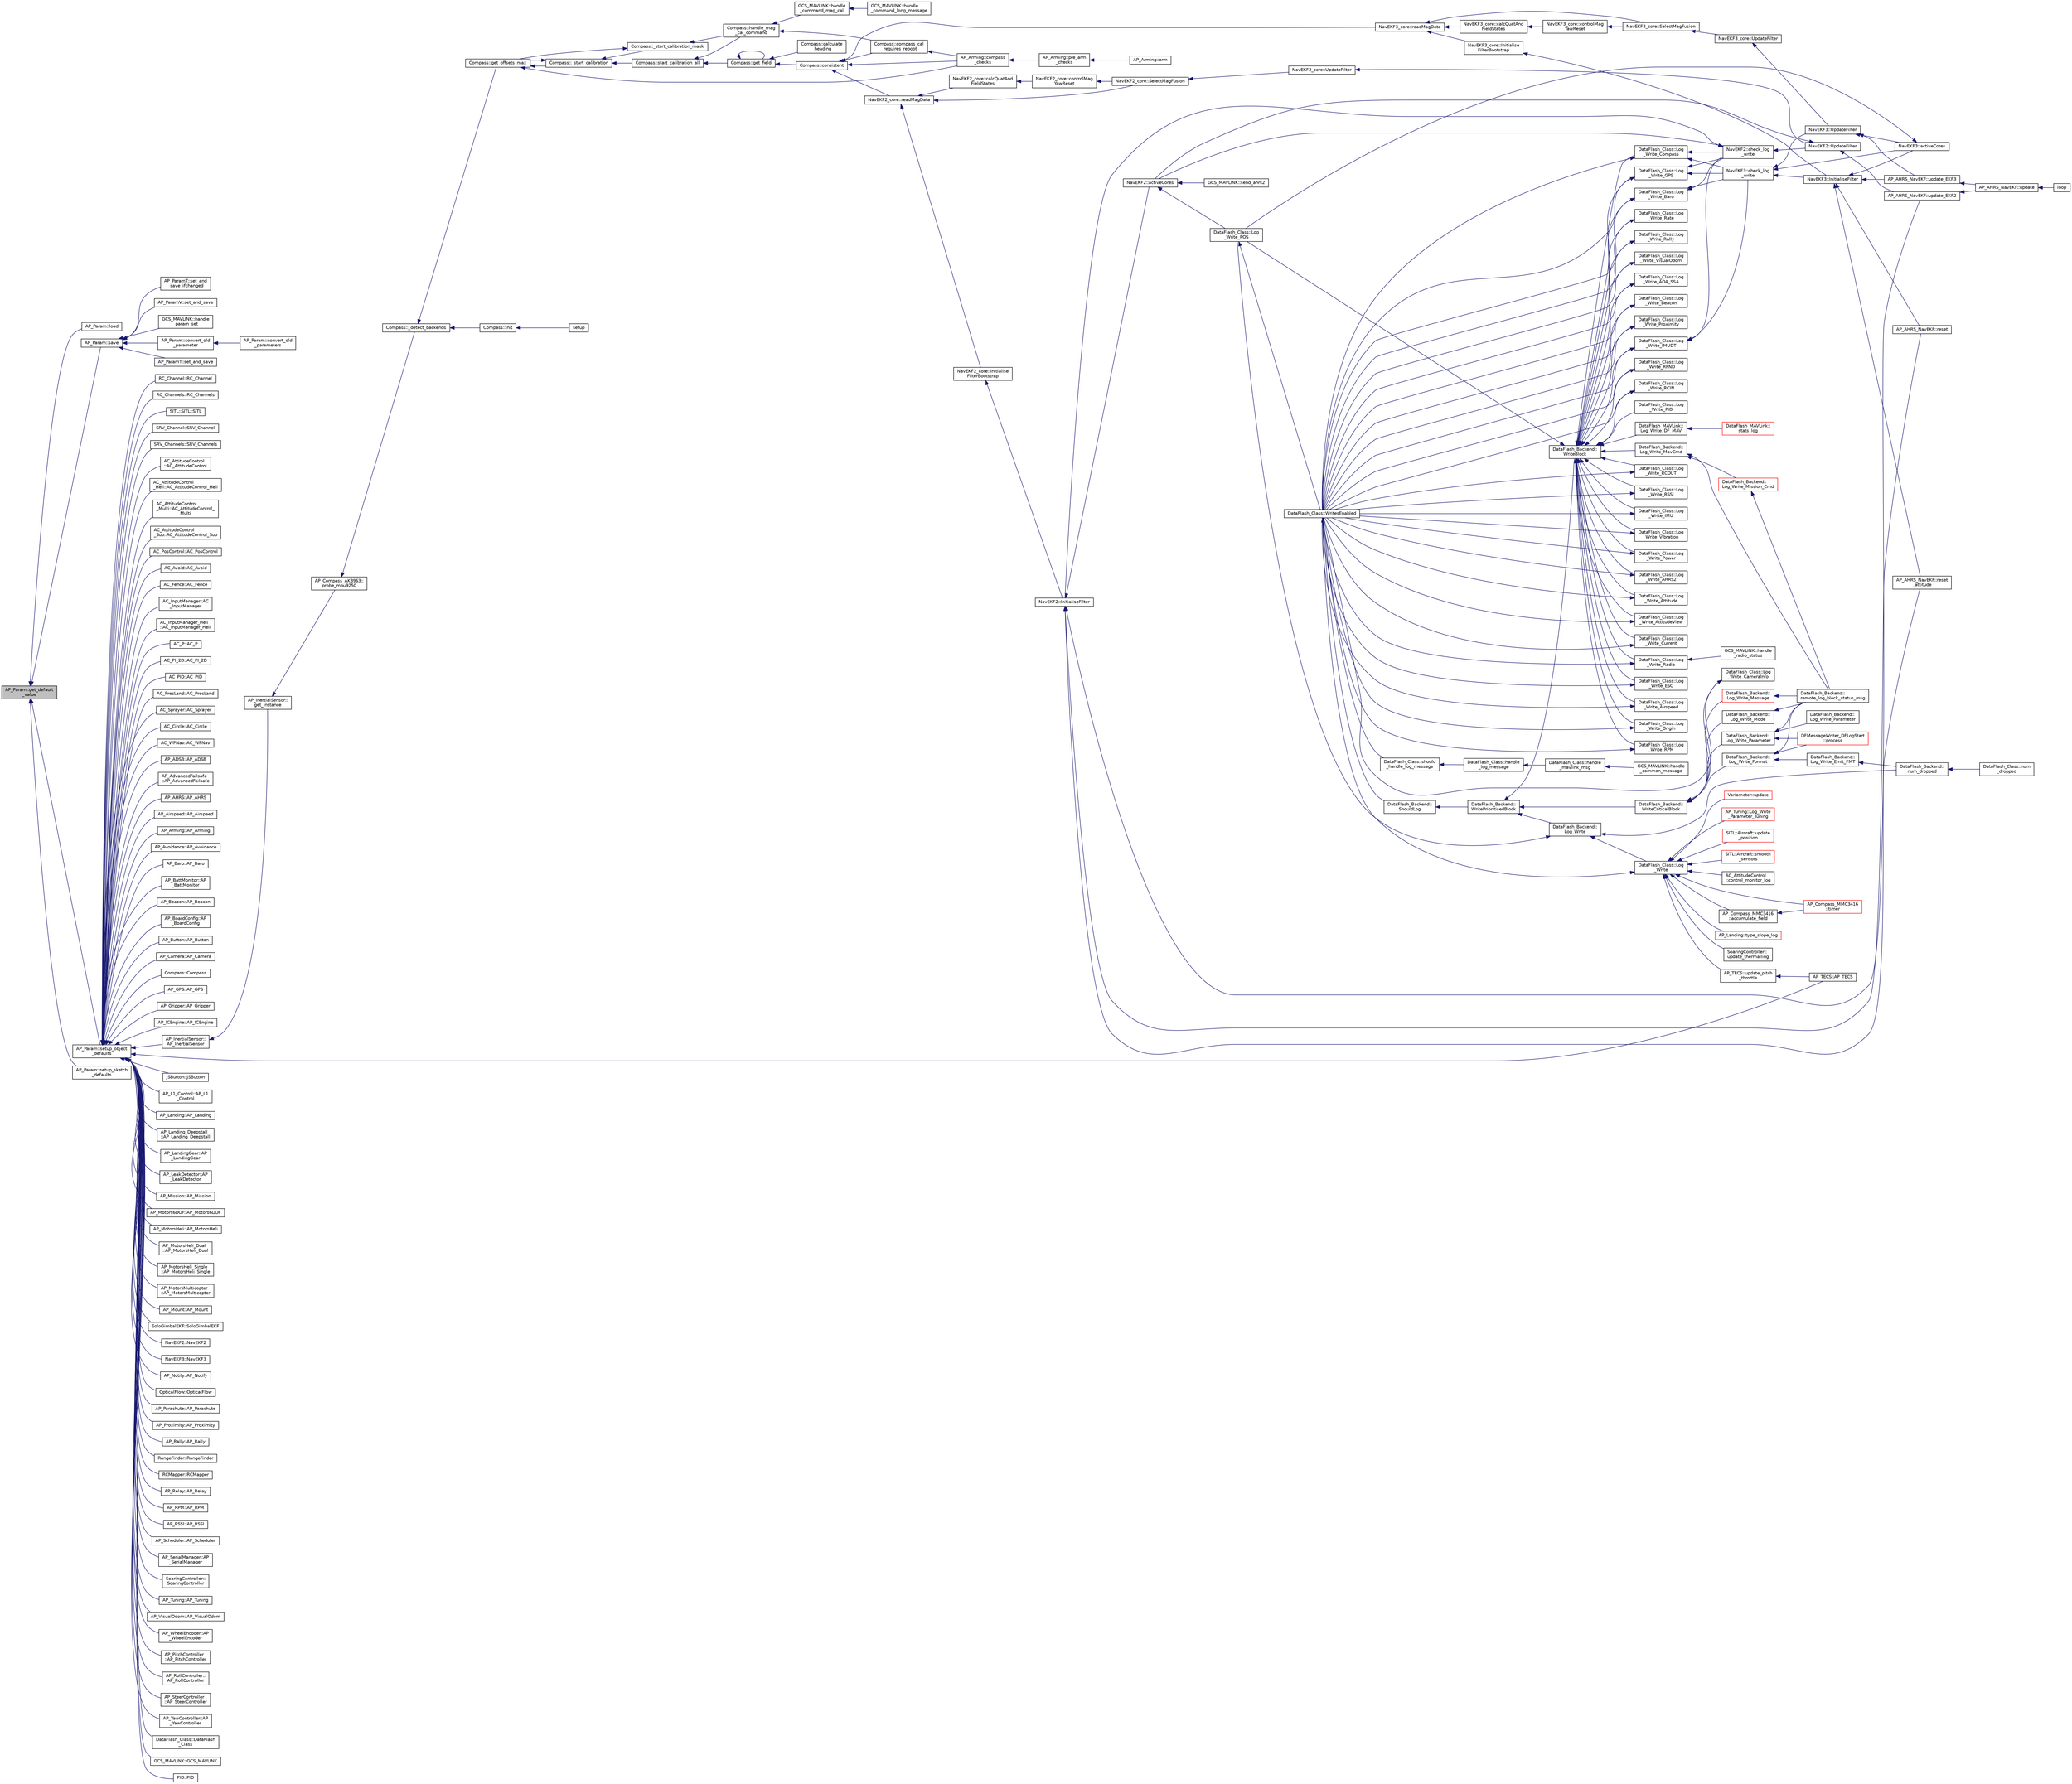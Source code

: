 digraph "AP_Param::get_default_value"
{
 // INTERACTIVE_SVG=YES
  edge [fontname="Helvetica",fontsize="10",labelfontname="Helvetica",labelfontsize="10"];
  node [fontname="Helvetica",fontsize="10",shape=record];
  rankdir="LR";
  Node1 [label="AP_Param::get_default\l_value",height=0.2,width=0.4,color="black", fillcolor="grey75", style="filled", fontcolor="black"];
  Node1 -> Node2 [dir="back",color="midnightblue",fontsize="10",style="solid",fontname="Helvetica"];
  Node2 [label="AP_Param::load",height=0.2,width=0.4,color="black", fillcolor="white", style="filled",URL="$classAP__Param.html#acc7389e0ddc7f46347692a18c43a8d80"];
  Node1 -> Node3 [dir="back",color="midnightblue",fontsize="10",style="solid",fontname="Helvetica"];
  Node3 [label="AP_Param::save",height=0.2,width=0.4,color="black", fillcolor="white", style="filled",URL="$classAP__Param.html#ae498713a1575d30e9a10507d76c15e86"];
  Node3 -> Node4 [dir="back",color="midnightblue",fontsize="10",style="solid",fontname="Helvetica"];
  Node4 [label="AP_Param::convert_old\l_parameter",height=0.2,width=0.4,color="black", fillcolor="white", style="filled",URL="$classAP__Param.html#a654a77016ef0dadc5426cbeda0c70662"];
  Node4 -> Node5 [dir="back",color="midnightblue",fontsize="10",style="solid",fontname="Helvetica"];
  Node5 [label="AP_Param::convert_old\l_parameters",height=0.2,width=0.4,color="black", fillcolor="white", style="filled",URL="$classAP__Param.html#ab0fc2976026f41763aa102cd2e67fbb0"];
  Node3 -> Node6 [dir="back",color="midnightblue",fontsize="10",style="solid",fontname="Helvetica"];
  Node6 [label="AP_ParamT::set_and_save",height=0.2,width=0.4,color="black", fillcolor="white", style="filled",URL="$classAP__ParamT.html#a25edf0e710f7be745fcf64636ba69be8"];
  Node3 -> Node7 [dir="back",color="midnightblue",fontsize="10",style="solid",fontname="Helvetica"];
  Node7 [label="AP_ParamT::set_and\l_save_ifchanged",height=0.2,width=0.4,color="black", fillcolor="white", style="filled",URL="$classAP__ParamT.html#a950a2a2acb4a1073314733cd0856f31f"];
  Node3 -> Node8 [dir="back",color="midnightblue",fontsize="10",style="solid",fontname="Helvetica"];
  Node8 [label="AP_ParamV::set_and_save",height=0.2,width=0.4,color="black", fillcolor="white", style="filled",URL="$classAP__ParamV.html#ad0e5c746e1c9ae91c58e17e84f5ea390"];
  Node3 -> Node9 [dir="back",color="midnightblue",fontsize="10",style="solid",fontname="Helvetica"];
  Node9 [label="GCS_MAVLINK::handle\l_param_set",height=0.2,width=0.4,color="black", fillcolor="white", style="filled",URL="$structGCS__MAVLINK.html#ae8138868be824c9478307c705a0e6763"];
  Node1 -> Node10 [dir="back",color="midnightblue",fontsize="10",style="solid",fontname="Helvetica"];
  Node10 [label="AP_Param::setup_object\l_defaults",height=0.2,width=0.4,color="black", fillcolor="white", style="filled",URL="$classAP__Param.html#a5f6dcfce1c0a79cf5bd81283e22f3201"];
  Node10 -> Node11 [dir="back",color="midnightblue",fontsize="10",style="solid",fontname="Helvetica"];
  Node11 [label="AC_AttitudeControl\l::AC_AttitudeControl",height=0.2,width=0.4,color="black", fillcolor="white", style="filled",URL="$classAC__AttitudeControl.html#abf2a95c22244e0d0e2b0fd39c6ebb8fa"];
  Node10 -> Node12 [dir="back",color="midnightblue",fontsize="10",style="solid",fontname="Helvetica"];
  Node12 [label="AC_AttitudeControl\l_Heli::AC_AttitudeControl_Heli",height=0.2,width=0.4,color="black", fillcolor="white", style="filled",URL="$classAC__AttitudeControl__Heli.html#acc7cedce3c68b898c8761eeaea0ce457"];
  Node10 -> Node13 [dir="back",color="midnightblue",fontsize="10",style="solid",fontname="Helvetica"];
  Node13 [label="AC_AttitudeControl\l_Multi::AC_AttitudeControl_\lMulti",height=0.2,width=0.4,color="black", fillcolor="white", style="filled",URL="$classAC__AttitudeControl__Multi.html#a3bcf185108037e07cbb024c3f18c7287"];
  Node10 -> Node14 [dir="back",color="midnightblue",fontsize="10",style="solid",fontname="Helvetica"];
  Node14 [label="AC_AttitudeControl\l_Sub::AC_AttitudeControl_Sub",height=0.2,width=0.4,color="black", fillcolor="white", style="filled",URL="$classAC__AttitudeControl__Sub.html#ae8cd300482135e681eaa4111c8fda7c7"];
  Node10 -> Node15 [dir="back",color="midnightblue",fontsize="10",style="solid",fontname="Helvetica"];
  Node15 [label="AC_PosControl::AC_PosControl",height=0.2,width=0.4,color="black", fillcolor="white", style="filled",URL="$classAC__PosControl.html#a47f0f47e11af2a44cd3ba7e956eb3b55",tooltip="Constructor. "];
  Node10 -> Node16 [dir="back",color="midnightblue",fontsize="10",style="solid",fontname="Helvetica"];
  Node16 [label="AC_Avoid::AC_Avoid",height=0.2,width=0.4,color="black", fillcolor="white", style="filled",URL="$classAC__Avoid.html#a91e40cbbcab852575f722d66dc7c318e",tooltip="Constructor. "];
  Node10 -> Node17 [dir="back",color="midnightblue",fontsize="10",style="solid",fontname="Helvetica"];
  Node17 [label="AC_Fence::AC_Fence",height=0.2,width=0.4,color="black", fillcolor="white", style="filled",URL="$classAC__Fence.html#a48da099661259104b4020f7ce68b5c8f",tooltip="Constructor. "];
  Node10 -> Node18 [dir="back",color="midnightblue",fontsize="10",style="solid",fontname="Helvetica"];
  Node18 [label="AC_InputManager::AC\l_InputManager",height=0.2,width=0.4,color="black", fillcolor="white", style="filled",URL="$classAC__InputManager.html#aa0b7651502516212bfc3147f0f709641"];
  Node10 -> Node19 [dir="back",color="midnightblue",fontsize="10",style="solid",fontname="Helvetica"];
  Node19 [label="AC_InputManager_Heli\l::AC_InputManager_Heli",height=0.2,width=0.4,color="black", fillcolor="white", style="filled",URL="$classAC__InputManager__Heli.html#a17b76b52c6f7baba0d93878ea1d6dbc0"];
  Node10 -> Node20 [dir="back",color="midnightblue",fontsize="10",style="solid",fontname="Helvetica"];
  Node20 [label="AC_P::AC_P",height=0.2,width=0.4,color="black", fillcolor="white", style="filled",URL="$classAC__P.html#a86b4d2f7dc92d0f986f0334cca2a3a5d"];
  Node10 -> Node21 [dir="back",color="midnightblue",fontsize="10",style="solid",fontname="Helvetica"];
  Node21 [label="AC_PI_2D::AC_PI_2D",height=0.2,width=0.4,color="black", fillcolor="white", style="filled",URL="$classAC__PI__2D.html#a40eafe56cc5a4246045cb97e1ec751ce"];
  Node10 -> Node22 [dir="back",color="midnightblue",fontsize="10",style="solid",fontname="Helvetica"];
  Node22 [label="AC_PID::AC_PID",height=0.2,width=0.4,color="black", fillcolor="white", style="filled",URL="$classAC__PID.html#ad324f276474749d6130985500f5c7c1b"];
  Node10 -> Node23 [dir="back",color="midnightblue",fontsize="10",style="solid",fontname="Helvetica"];
  Node23 [label="AC_PrecLand::AC_PrecLand",height=0.2,width=0.4,color="black", fillcolor="white", style="filled",URL="$classAC__PrecLand.html#a4ab27a260801e7641f05bb4e813ebfd7"];
  Node10 -> Node24 [dir="back",color="midnightblue",fontsize="10",style="solid",fontname="Helvetica"];
  Node24 [label="AC_Sprayer::AC_Sprayer",height=0.2,width=0.4,color="black", fillcolor="white", style="filled",URL="$classAC__Sprayer.html#a490831ebab0593e6fe97b834caa41976",tooltip="Constructor. "];
  Node10 -> Node25 [dir="back",color="midnightblue",fontsize="10",style="solid",fontname="Helvetica"];
  Node25 [label="AC_Circle::AC_Circle",height=0.2,width=0.4,color="black", fillcolor="white", style="filled",URL="$classAC__Circle.html#a3ccead92d1c658415442ed4b5792b15f",tooltip="Constructor. "];
  Node10 -> Node26 [dir="back",color="midnightblue",fontsize="10",style="solid",fontname="Helvetica"];
  Node26 [label="AC_WPNav::AC_WPNav",height=0.2,width=0.4,color="black", fillcolor="white", style="filled",URL="$classAC__WPNav.html#acaa26f2ac17e44be2ddac9d0d04bb542",tooltip="Constructor. "];
  Node10 -> Node27 [dir="back",color="midnightblue",fontsize="10",style="solid",fontname="Helvetica"];
  Node27 [label="AP_ADSB::AP_ADSB",height=0.2,width=0.4,color="black", fillcolor="white", style="filled",URL="$classAP__ADSB.html#aa83cec00055a67e56be65cce91f67d77"];
  Node10 -> Node28 [dir="back",color="midnightblue",fontsize="10",style="solid",fontname="Helvetica"];
  Node28 [label="AP_AdvancedFailsafe\l::AP_AdvancedFailsafe",height=0.2,width=0.4,color="black", fillcolor="white", style="filled",URL="$classAP__AdvancedFailsafe.html#a39be1f9cf2fd71b852e60314e24a5014"];
  Node10 -> Node29 [dir="back",color="midnightblue",fontsize="10",style="solid",fontname="Helvetica"];
  Node29 [label="AP_AHRS::AP_AHRS",height=0.2,width=0.4,color="black", fillcolor="white", style="filled",URL="$classAP__AHRS.html#ab45fc4a074f3cfe5866c934f8d05c861"];
  Node10 -> Node30 [dir="back",color="midnightblue",fontsize="10",style="solid",fontname="Helvetica"];
  Node30 [label="AP_Airspeed::AP_Airspeed",height=0.2,width=0.4,color="black", fillcolor="white", style="filled",URL="$classAP__Airspeed.html#ab3f44b666b8fd9389ea97a868139d1a7"];
  Node10 -> Node31 [dir="back",color="midnightblue",fontsize="10",style="solid",fontname="Helvetica"];
  Node31 [label="AP_Arming::AP_Arming",height=0.2,width=0.4,color="black", fillcolor="white", style="filled",URL="$classAP__Arming.html#ae505d00a9a784f17273f890a4e7b970f"];
  Node10 -> Node32 [dir="back",color="midnightblue",fontsize="10",style="solid",fontname="Helvetica"];
  Node32 [label="AP_Avoidance::AP_Avoidance",height=0.2,width=0.4,color="black", fillcolor="white", style="filled",URL="$classAP__Avoidance.html#a53b1c2151585f4994f9552abf889bd80"];
  Node10 -> Node33 [dir="back",color="midnightblue",fontsize="10",style="solid",fontname="Helvetica"];
  Node33 [label="AP_Baro::AP_Baro",height=0.2,width=0.4,color="black", fillcolor="white", style="filled",URL="$classAP__Baro.html#a2365014f8266bebaf041590ff2df01cb"];
  Node10 -> Node34 [dir="back",color="midnightblue",fontsize="10",style="solid",fontname="Helvetica"];
  Node34 [label="AP_BattMonitor::AP\l_BattMonitor",height=0.2,width=0.4,color="black", fillcolor="white", style="filled",URL="$classAP__BattMonitor.html#aaed251d031fd70a8a10eeb41fc0bc901",tooltip="Constructor. "];
  Node10 -> Node35 [dir="back",color="midnightblue",fontsize="10",style="solid",fontname="Helvetica"];
  Node35 [label="AP_Beacon::AP_Beacon",height=0.2,width=0.4,color="black", fillcolor="white", style="filled",URL="$classAP__Beacon.html#a13fea7776ad90d69dd20b55137c8911a"];
  Node10 -> Node36 [dir="back",color="midnightblue",fontsize="10",style="solid",fontname="Helvetica"];
  Node36 [label="AP_BoardConfig::AP\l_BoardConfig",height=0.2,width=0.4,color="black", fillcolor="white", style="filled",URL="$classAP__BoardConfig.html#a49a7027797d4a5fd9be56b55c85b8e90"];
  Node10 -> Node37 [dir="back",color="midnightblue",fontsize="10",style="solid",fontname="Helvetica"];
  Node37 [label="AP_Button::AP_Button",height=0.2,width=0.4,color="black", fillcolor="white", style="filled",URL="$classAP__Button.html#ab83197dc073a6c5c2fd063b3e2021344"];
  Node10 -> Node38 [dir="back",color="midnightblue",fontsize="10",style="solid",fontname="Helvetica"];
  Node38 [label="AP_Camera::AP_Camera",height=0.2,width=0.4,color="black", fillcolor="white", style="filled",URL="$classAP__Camera.html#ad8d2e68c3b5a7133da87975d3120223a"];
  Node10 -> Node39 [dir="back",color="midnightblue",fontsize="10",style="solid",fontname="Helvetica"];
  Node39 [label="Compass::Compass",height=0.2,width=0.4,color="black", fillcolor="white", style="filled",URL="$classCompass.html#a68bd2a073cc0d461b2b46529aae04765"];
  Node10 -> Node40 [dir="back",color="midnightblue",fontsize="10",style="solid",fontname="Helvetica"];
  Node40 [label="AP_GPS::AP_GPS",height=0.2,width=0.4,color="black", fillcolor="white", style="filled",URL="$classAP__GPS.html#aa64e78056c0899273bae42ac4874b7e0"];
  Node10 -> Node41 [dir="back",color="midnightblue",fontsize="10",style="solid",fontname="Helvetica"];
  Node41 [label="AP_Gripper::AP_Gripper",height=0.2,width=0.4,color="black", fillcolor="white", style="filled",URL="$classAP__Gripper.html#a082316dcf7736eaba6903e98f048741f"];
  Node10 -> Node42 [dir="back",color="midnightblue",fontsize="10",style="solid",fontname="Helvetica"];
  Node42 [label="AP_ICEngine::AP_ICEngine",height=0.2,width=0.4,color="black", fillcolor="white", style="filled",URL="$classAP__ICEngine.html#a99fd9520341de1b4a4145e16a3f0aa28"];
  Node10 -> Node43 [dir="back",color="midnightblue",fontsize="10",style="solid",fontname="Helvetica"];
  Node43 [label="AP_InertialSensor::\lAP_InertialSensor",height=0.2,width=0.4,color="black", fillcolor="white", style="filled",URL="$classAP__InertialSensor.html#affc63e7edc9be1b0e128b8da3b8a24a5"];
  Node43 -> Node44 [dir="back",color="midnightblue",fontsize="10",style="solid",fontname="Helvetica"];
  Node44 [label="AP_InertialSensor::\lget_instance",height=0.2,width=0.4,color="black", fillcolor="white", style="filled",URL="$classAP__InertialSensor.html#a2b206efafbcc14f62bf6cf121eaca780"];
  Node44 -> Node45 [dir="back",color="midnightblue",fontsize="10",style="solid",fontname="Helvetica"];
  Node45 [label="AP_Compass_AK8963::\lprobe_mpu9250",height=0.2,width=0.4,color="black", fillcolor="white", style="filled",URL="$classAP__Compass__AK8963.html#ade5c3fa84cb0026597de2641ea373274"];
  Node45 -> Node46 [dir="back",color="midnightblue",fontsize="10",style="solid",fontname="Helvetica"];
  Node46 [label="Compass::_detect_backends",height=0.2,width=0.4,color="black", fillcolor="white", style="filled",URL="$classCompass.html#a1c48170d8c8966b22fb150b1634443ec"];
  Node46 -> Node47 [dir="back",color="midnightblue",fontsize="10",style="solid",fontname="Helvetica"];
  Node47 [label="Compass::init",height=0.2,width=0.4,color="black", fillcolor="white", style="filled",URL="$classCompass.html#a190aefc281aba88c7b16e4fc58035c5e"];
  Node47 -> Node48 [dir="back",color="midnightblue",fontsize="10",style="solid",fontname="Helvetica"];
  Node48 [label="setup",height=0.2,width=0.4,color="black", fillcolor="white", style="filled",URL="$AHRS__Test_8cpp.html#a4fc01d736fe50cf5b977f755b675f11d"];
  Node46 -> Node49 [dir="back",color="midnightblue",fontsize="10",style="solid",fontname="Helvetica"];
  Node49 [label="Compass::get_offsets_max",height=0.2,width=0.4,color="black", fillcolor="white", style="filled",URL="$classCompass.html#aff3220e1a557a75480e4c2dbbde72973"];
  Node49 -> Node50 [dir="back",color="midnightblue",fontsize="10",style="solid",fontname="Helvetica"];
  Node50 [label="AP_Arming::compass\l_checks",height=0.2,width=0.4,color="black", fillcolor="white", style="filled",URL="$classAP__Arming.html#a24332b3f5e2e233914bce12e69ae9564"];
  Node50 -> Node51 [dir="back",color="midnightblue",fontsize="10",style="solid",fontname="Helvetica"];
  Node51 [label="AP_Arming::pre_arm\l_checks",height=0.2,width=0.4,color="black", fillcolor="white", style="filled",URL="$classAP__Arming.html#a73c03baf7f22b7124a2ac9e9286a850a"];
  Node51 -> Node52 [dir="back",color="midnightblue",fontsize="10",style="solid",fontname="Helvetica"];
  Node52 [label="AP_Arming::arm",height=0.2,width=0.4,color="black", fillcolor="white", style="filled",URL="$classAP__Arming.html#a47b859d9929a736df2f08a1cad03efcb"];
  Node49 -> Node53 [dir="back",color="midnightblue",fontsize="10",style="solid",fontname="Helvetica"];
  Node53 [label="Compass::_start_calibration",height=0.2,width=0.4,color="black", fillcolor="white", style="filled",URL="$classCompass.html#a702eb9d33ff1f5ada05b67f9b2219f9a"];
  Node53 -> Node49 [dir="back",color="midnightblue",fontsize="10",style="solid",fontname="Helvetica"];
  Node53 -> Node54 [dir="back",color="midnightblue",fontsize="10",style="solid",fontname="Helvetica"];
  Node54 [label="Compass::_start_calibration_mask",height=0.2,width=0.4,color="black", fillcolor="white", style="filled",URL="$classCompass.html#afdd4d0c78f52388a68dfc07deeec11a6"];
  Node54 -> Node49 [dir="back",color="midnightblue",fontsize="10",style="solid",fontname="Helvetica"];
  Node54 -> Node55 [dir="back",color="midnightblue",fontsize="10",style="solid",fontname="Helvetica"];
  Node55 [label="Compass::handle_mag\l_cal_command",height=0.2,width=0.4,color="black", fillcolor="white", style="filled",URL="$classCompass.html#ab4993a08b27d38ebb96276dc40c5f5fb"];
  Node55 -> Node56 [dir="back",color="midnightblue",fontsize="10",style="solid",fontname="Helvetica"];
  Node56 [label="Compass::compass_cal\l_requires_reboot",height=0.2,width=0.4,color="black", fillcolor="white", style="filled",URL="$classCompass.html#a71d8ad1cb96263dfe4c0f712f14fac97"];
  Node56 -> Node50 [dir="back",color="midnightblue",fontsize="10",style="solid",fontname="Helvetica"];
  Node55 -> Node57 [dir="back",color="midnightblue",fontsize="10",style="solid",fontname="Helvetica"];
  Node57 [label="GCS_MAVLINK::handle\l_command_mag_cal",height=0.2,width=0.4,color="black", fillcolor="white", style="filled",URL="$structGCS__MAVLINK.html#acc3f14c49157522bc5c00c3fe1c1b553"];
  Node57 -> Node58 [dir="back",color="midnightblue",fontsize="10",style="solid",fontname="Helvetica"];
  Node58 [label="GCS_MAVLINK::handle\l_command_long_message",height=0.2,width=0.4,color="black", fillcolor="white", style="filled",URL="$structGCS__MAVLINK.html#ada9816ba563e134b421cb5bcc7b21ed6"];
  Node53 -> Node59 [dir="back",color="midnightblue",fontsize="10",style="solid",fontname="Helvetica"];
  Node59 [label="Compass::start_calibration_all",height=0.2,width=0.4,color="black", fillcolor="white", style="filled",URL="$classCompass.html#a785cd621a6ecd49077881299ff1edba7"];
  Node59 -> Node60 [dir="back",color="midnightblue",fontsize="10",style="solid",fontname="Helvetica"];
  Node60 [label="Compass::get_field",height=0.2,width=0.4,color="black", fillcolor="white", style="filled",URL="$classCompass.html#a22ce936207eeda5d3fa55237271cef3e"];
  Node60 -> Node61 [dir="back",color="midnightblue",fontsize="10",style="solid",fontname="Helvetica"];
  Node61 [label="Compass::calculate\l_heading",height=0.2,width=0.4,color="black", fillcolor="white", style="filled",URL="$classCompass.html#a518ff958770a39bc265f93d22e071212"];
  Node60 -> Node62 [dir="back",color="midnightblue",fontsize="10",style="solid",fontname="Helvetica"];
  Node62 [label="Compass::consistent",height=0.2,width=0.4,color="black", fillcolor="white", style="filled",URL="$classCompass.html#a59f46d32a935d4faecc4a28d262c4388"];
  Node62 -> Node50 [dir="back",color="midnightblue",fontsize="10",style="solid",fontname="Helvetica"];
  Node62 -> Node56 [dir="back",color="midnightblue",fontsize="10",style="solid",fontname="Helvetica"];
  Node62 -> Node63 [dir="back",color="midnightblue",fontsize="10",style="solid",fontname="Helvetica"];
  Node63 [label="NavEKF2_core::readMagData",height=0.2,width=0.4,color="black", fillcolor="white", style="filled",URL="$classNavEKF2__core.html#abf6ac301297f486d9690d97c7a19dad8"];
  Node63 -> Node64 [dir="back",color="midnightblue",fontsize="10",style="solid",fontname="Helvetica"];
  Node64 [label="NavEKF2_core::Initialise\lFilterBootstrap",height=0.2,width=0.4,color="black", fillcolor="white", style="filled",URL="$classNavEKF2__core.html#a4a06ae47c3edebdecd2b179a0567f00b"];
  Node64 -> Node65 [dir="back",color="midnightblue",fontsize="10",style="solid",fontname="Helvetica"];
  Node65 [label="NavEKF2::InitialiseFilter",height=0.2,width=0.4,color="black", fillcolor="white", style="filled",URL="$classNavEKF2.html#a9c447b8d84abf2dfc845ddbbbad46a2b"];
  Node65 -> Node66 [dir="back",color="midnightblue",fontsize="10",style="solid",fontname="Helvetica"];
  Node66 [label="AP_AHRS_NavEKF::update_EKF2",height=0.2,width=0.4,color="black", fillcolor="white", style="filled",URL="$classAP__AHRS__NavEKF.html#a0187c6d3d4348b002a204c05d3e94b07"];
  Node66 -> Node67 [dir="back",color="midnightblue",fontsize="10",style="solid",fontname="Helvetica"];
  Node67 [label="AP_AHRS_NavEKF::update",height=0.2,width=0.4,color="black", fillcolor="white", style="filled",URL="$classAP__AHRS__NavEKF.html#ac8111979c5dc37a55b2c50818534ea52"];
  Node67 -> Node68 [dir="back",color="midnightblue",fontsize="10",style="solid",fontname="Helvetica"];
  Node68 [label="loop",height=0.2,width=0.4,color="black", fillcolor="white", style="filled",URL="$AHRS__Test_8cpp.html#afe461d27b9c48d5921c00d521181f12f"];
  Node65 -> Node69 [dir="back",color="midnightblue",fontsize="10",style="solid",fontname="Helvetica"];
  Node69 [label="AP_AHRS_NavEKF::reset",height=0.2,width=0.4,color="black", fillcolor="white", style="filled",URL="$classAP__AHRS__NavEKF.html#a532ff0df024a4537e5a108c42ba405a7"];
  Node65 -> Node70 [dir="back",color="midnightblue",fontsize="10",style="solid",fontname="Helvetica"];
  Node70 [label="AP_AHRS_NavEKF::reset\l_attitude",height=0.2,width=0.4,color="black", fillcolor="white", style="filled",URL="$classAP__AHRS__NavEKF.html#a9bd3c7f1793a48cd0d736b19fbfaf19a"];
  Node65 -> Node71 [dir="back",color="midnightblue",fontsize="10",style="solid",fontname="Helvetica"];
  Node71 [label="NavEKF2::activeCores",height=0.2,width=0.4,color="black", fillcolor="white", style="filled",URL="$classNavEKF2.html#ab18af2714c15fcf190493c01e2a28c73"];
  Node71 -> Node72 [dir="back",color="midnightblue",fontsize="10",style="solid",fontname="Helvetica"];
  Node72 [label="DataFlash_Class::Log\l_Write_POS",height=0.2,width=0.4,color="black", fillcolor="white", style="filled",URL="$classDataFlash__Class.html#a46e58faaa53c44516433f6bb7bde4163"];
  Node72 -> Node73 [dir="back",color="midnightblue",fontsize="10",style="solid",fontname="Helvetica"];
  Node73 [label="DataFlash_Class::WritesEnabled",height=0.2,width=0.4,color="black", fillcolor="white", style="filled",URL="$classDataFlash__Class.html#a680528ccef337901407a125439e1f397"];
  Node73 -> Node74 [dir="back",color="midnightblue",fontsize="10",style="solid",fontname="Helvetica"];
  Node74 [label="DataFlash_Backend::\lShouldLog",height=0.2,width=0.4,color="black", fillcolor="white", style="filled",URL="$classDataFlash__Backend.html#ae29c274eff677e46bb9e404656194789"];
  Node74 -> Node75 [dir="back",color="midnightblue",fontsize="10",style="solid",fontname="Helvetica"];
  Node75 [label="DataFlash_Backend::\lWritePrioritisedBlock",height=0.2,width=0.4,color="black", fillcolor="white", style="filled",URL="$classDataFlash__Backend.html#a70bd07e118265442caab0d742cb06abc"];
  Node75 -> Node76 [dir="back",color="midnightblue",fontsize="10",style="solid",fontname="Helvetica"];
  Node76 [label="DataFlash_Backend::\lLog_Write",height=0.2,width=0.4,color="black", fillcolor="white", style="filled",URL="$classDataFlash__Backend.html#a701111d46c96bfab23971267f325ddd3"];
  Node76 -> Node77 [dir="back",color="midnightblue",fontsize="10",style="solid",fontname="Helvetica"];
  Node77 [label="DataFlash_Class::Log\l_Write",height=0.2,width=0.4,color="black", fillcolor="white", style="filled",URL="$classDataFlash__Class.html#a379c836ed19feeac263fcd994b60226b"];
  Node77 -> Node78 [dir="back",color="midnightblue",fontsize="10",style="solid",fontname="Helvetica"];
  Node78 [label="AC_AttitudeControl\l::control_monitor_log",height=0.2,width=0.4,color="black", fillcolor="white", style="filled",URL="$classAC__AttitudeControl.html#a24124a33c8cd7a9cd575d0c16a1e2d5b"];
  Node77 -> Node79 [dir="back",color="midnightblue",fontsize="10",style="solid",fontname="Helvetica"];
  Node79 [label="AP_Compass_MMC3416\l::timer",height=0.2,width=0.4,color="red", fillcolor="white", style="filled",URL="$classAP__Compass__MMC3416.html#a8b5b61173af45f3892c51bbeda783190"];
  Node77 -> Node80 [dir="back",color="midnightblue",fontsize="10",style="solid",fontname="Helvetica"];
  Node80 [label="AP_Compass_MMC3416\l::accumulate_field",height=0.2,width=0.4,color="black", fillcolor="white", style="filled",URL="$classAP__Compass__MMC3416.html#aa81525e474696e469db55ad9712a1b4f"];
  Node80 -> Node79 [dir="back",color="midnightblue",fontsize="10",style="solid",fontname="Helvetica"];
  Node77 -> Node81 [dir="back",color="midnightblue",fontsize="10",style="solid",fontname="Helvetica"];
  Node81 [label="AP_Landing::type_slope_log",height=0.2,width=0.4,color="red", fillcolor="white", style="filled",URL="$classAP__Landing.html#ac0b5a7424b989984441d47159f9e691c"];
  Node77 -> Node82 [dir="back",color="midnightblue",fontsize="10",style="solid",fontname="Helvetica"];
  Node82 [label="SoaringController::\lupdate_thermalling",height=0.2,width=0.4,color="black", fillcolor="white", style="filled",URL="$classSoaringController.html#abfbc693fd6c93da20fb098aedf6fd596"];
  Node77 -> Node83 [dir="back",color="midnightblue",fontsize="10",style="solid",fontname="Helvetica"];
  Node83 [label="Variometer::update",height=0.2,width=0.4,color="red", fillcolor="white", style="filled",URL="$classVariometer.html#ae8429634659d6e7f64a64992380e7b2b"];
  Node77 -> Node84 [dir="back",color="midnightblue",fontsize="10",style="solid",fontname="Helvetica"];
  Node84 [label="AP_TECS::update_pitch\l_throttle",height=0.2,width=0.4,color="black", fillcolor="white", style="filled",URL="$classAP__TECS.html#ad9fdee521b36fe15ab8ab06a35717c5a"];
  Node84 -> Node85 [dir="back",color="midnightblue",fontsize="10",style="solid",fontname="Helvetica"];
  Node85 [label="AP_TECS::AP_TECS",height=0.2,width=0.4,color="black", fillcolor="white", style="filled",URL="$classAP__TECS.html#a01d6d2b6f4c4151838115b13020d8990"];
  Node77 -> Node86 [dir="back",color="midnightblue",fontsize="10",style="solid",fontname="Helvetica"];
  Node86 [label="AP_Tuning::Log_Write\l_Parameter_Tuning",height=0.2,width=0.4,color="red", fillcolor="white", style="filled",URL="$classAP__Tuning.html#abc35074ce5f7c46fbbc644d80c3dc15a"];
  Node77 -> Node73 [dir="back",color="midnightblue",fontsize="10",style="solid",fontname="Helvetica"];
  Node77 -> Node87 [dir="back",color="midnightblue",fontsize="10",style="solid",fontname="Helvetica"];
  Node87 [label="SITL::Aircraft::update\l_position",height=0.2,width=0.4,color="red", fillcolor="white", style="filled",URL="$classSITL_1_1Aircraft.html#a4a72b2c0617cf55b24b062daaae685b9"];
  Node77 -> Node88 [dir="back",color="midnightblue",fontsize="10",style="solid",fontname="Helvetica"];
  Node88 [label="SITL::Aircraft::smooth\l_sensors",height=0.2,width=0.4,color="red", fillcolor="white", style="filled",URL="$classSITL_1_1Aircraft.html#a8b835df207c22a4d9bc24b14525ce968"];
  Node76 -> Node89 [dir="back",color="midnightblue",fontsize="10",style="solid",fontname="Helvetica"];
  Node89 [label="DataFlash_Backend::\lnum_dropped",height=0.2,width=0.4,color="black", fillcolor="white", style="filled",URL="$classDataFlash__Backend.html#a944c1f573e2cd12e7ff491d48898d446"];
  Node89 -> Node90 [dir="back",color="midnightblue",fontsize="10",style="solid",fontname="Helvetica"];
  Node90 [label="DataFlash_Class::num\l_dropped",height=0.2,width=0.4,color="black", fillcolor="white", style="filled",URL="$classDataFlash__Class.html#a3b01d9a49c319ca3995df9b1649b9249"];
  Node76 -> Node72 [dir="back",color="midnightblue",fontsize="10",style="solid",fontname="Helvetica"];
  Node75 -> Node91 [dir="back",color="midnightblue",fontsize="10",style="solid",fontname="Helvetica"];
  Node91 [label="DataFlash_Backend::\lWriteBlock",height=0.2,width=0.4,color="black", fillcolor="white", style="filled",URL="$classDataFlash__Backend.html#aed94b3ad1fd7333ddd7c2e20c3433d52"];
  Node91 -> Node92 [dir="back",color="midnightblue",fontsize="10",style="solid",fontname="Helvetica"];
  Node92 [label="DataFlash_MAVLink::\lLog_Write_DF_MAV",height=0.2,width=0.4,color="black", fillcolor="white", style="filled",URL="$classDataFlash__MAVLink.html#a4e95e48809d7011702476e879415d96c"];
  Node92 -> Node93 [dir="back",color="midnightblue",fontsize="10",style="solid",fontname="Helvetica"];
  Node93 [label="DataFlash_MAVLink::\lstats_log",height=0.2,width=0.4,color="red", fillcolor="white", style="filled",URL="$classDataFlash__MAVLink.html#af0e5de77619126d8d8d1dd06a389717d"];
  Node91 -> Node94 [dir="back",color="midnightblue",fontsize="10",style="solid",fontname="Helvetica"];
  Node94 [label="DataFlash_Class::Log\l_Write_GPS",height=0.2,width=0.4,color="black", fillcolor="white", style="filled",URL="$classDataFlash__Class.html#a8a9087dec83092f0ea67b6741ff9f32e"];
  Node94 -> Node95 [dir="back",color="midnightblue",fontsize="10",style="solid",fontname="Helvetica"];
  Node95 [label="NavEKF2::check_log\l_write",height=0.2,width=0.4,color="black", fillcolor="white", style="filled",URL="$classNavEKF2.html#a124df957952b2cb0c04e4318a173f67a"];
  Node95 -> Node65 [dir="back",color="midnightblue",fontsize="10",style="solid",fontname="Helvetica"];
  Node95 -> Node96 [dir="back",color="midnightblue",fontsize="10",style="solid",fontname="Helvetica"];
  Node96 [label="NavEKF2::UpdateFilter",height=0.2,width=0.4,color="black", fillcolor="white", style="filled",URL="$classNavEKF2.html#a72815b1bbd9d7ceb0ff7ae52d14516df"];
  Node96 -> Node66 [dir="back",color="midnightblue",fontsize="10",style="solid",fontname="Helvetica"];
  Node96 -> Node71 [dir="back",color="midnightblue",fontsize="10",style="solid",fontname="Helvetica"];
  Node95 -> Node71 [dir="back",color="midnightblue",fontsize="10",style="solid",fontname="Helvetica"];
  Node94 -> Node97 [dir="back",color="midnightblue",fontsize="10",style="solid",fontname="Helvetica"];
  Node97 [label="NavEKF3::check_log\l_write",height=0.2,width=0.4,color="black", fillcolor="white", style="filled",URL="$classNavEKF3.html#afa5a1b626563d35ad95545e8f056214b"];
  Node97 -> Node98 [dir="back",color="midnightblue",fontsize="10",style="solid",fontname="Helvetica"];
  Node98 [label="NavEKF3::InitialiseFilter",height=0.2,width=0.4,color="black", fillcolor="white", style="filled",URL="$classNavEKF3.html#a07f064fa513fbb6e7188141904f3b5b5"];
  Node98 -> Node99 [dir="back",color="midnightblue",fontsize="10",style="solid",fontname="Helvetica"];
  Node99 [label="AP_AHRS_NavEKF::update_EKF3",height=0.2,width=0.4,color="black", fillcolor="white", style="filled",URL="$classAP__AHRS__NavEKF.html#a324160404f12959e955554f5aed26459"];
  Node99 -> Node67 [dir="back",color="midnightblue",fontsize="10",style="solid",fontname="Helvetica"];
  Node98 -> Node69 [dir="back",color="midnightblue",fontsize="10",style="solid",fontname="Helvetica"];
  Node98 -> Node70 [dir="back",color="midnightblue",fontsize="10",style="solid",fontname="Helvetica"];
  Node98 -> Node100 [dir="back",color="midnightblue",fontsize="10",style="solid",fontname="Helvetica"];
  Node100 [label="NavEKF3::activeCores",height=0.2,width=0.4,color="black", fillcolor="white", style="filled",URL="$classNavEKF3.html#a3e1f50ad977a17222fcd7a6851b0f2ec"];
  Node100 -> Node72 [dir="back",color="midnightblue",fontsize="10",style="solid",fontname="Helvetica"];
  Node97 -> Node101 [dir="back",color="midnightblue",fontsize="10",style="solid",fontname="Helvetica"];
  Node101 [label="NavEKF3::UpdateFilter",height=0.2,width=0.4,color="black", fillcolor="white", style="filled",URL="$classNavEKF3.html#a477020fcf29376e0c2205dbf79728104"];
  Node101 -> Node99 [dir="back",color="midnightblue",fontsize="10",style="solid",fontname="Helvetica"];
  Node101 -> Node100 [dir="back",color="midnightblue",fontsize="10",style="solid",fontname="Helvetica"];
  Node97 -> Node100 [dir="back",color="midnightblue",fontsize="10",style="solid",fontname="Helvetica"];
  Node94 -> Node73 [dir="back",color="midnightblue",fontsize="10",style="solid",fontname="Helvetica"];
  Node91 -> Node102 [dir="back",color="midnightblue",fontsize="10",style="solid",fontname="Helvetica"];
  Node102 [label="DataFlash_Class::Log\l_Write_RFND",height=0.2,width=0.4,color="black", fillcolor="white", style="filled",URL="$classDataFlash__Class.html#af0a21d8a256a8e1e6f9da5566cc5a168"];
  Node102 -> Node73 [dir="back",color="midnightblue",fontsize="10",style="solid",fontname="Helvetica"];
  Node91 -> Node103 [dir="back",color="midnightblue",fontsize="10",style="solid",fontname="Helvetica"];
  Node103 [label="DataFlash_Class::Log\l_Write_RCIN",height=0.2,width=0.4,color="black", fillcolor="white", style="filled",URL="$classDataFlash__Class.html#ae3cb0f9ab8db6bcced3f504a2a767081"];
  Node103 -> Node73 [dir="back",color="midnightblue",fontsize="10",style="solid",fontname="Helvetica"];
  Node91 -> Node104 [dir="back",color="midnightblue",fontsize="10",style="solid",fontname="Helvetica"];
  Node104 [label="DataFlash_Class::Log\l_Write_RCOUT",height=0.2,width=0.4,color="black", fillcolor="white", style="filled",URL="$classDataFlash__Class.html#a365196ae7546b5065934ffbdb91066e5"];
  Node104 -> Node73 [dir="back",color="midnightblue",fontsize="10",style="solid",fontname="Helvetica"];
  Node91 -> Node105 [dir="back",color="midnightblue",fontsize="10",style="solid",fontname="Helvetica"];
  Node105 [label="DataFlash_Class::Log\l_Write_RSSI",height=0.2,width=0.4,color="black", fillcolor="white", style="filled",URL="$classDataFlash__Class.html#ab89b9493bafe090db104589de9bc100c"];
  Node105 -> Node73 [dir="back",color="midnightblue",fontsize="10",style="solid",fontname="Helvetica"];
  Node91 -> Node106 [dir="back",color="midnightblue",fontsize="10",style="solid",fontname="Helvetica"];
  Node106 [label="DataFlash_Class::Log\l_Write_Baro",height=0.2,width=0.4,color="black", fillcolor="white", style="filled",URL="$classDataFlash__Class.html#a4a12c2f2025e0a63d6ec85602857d0cb"];
  Node106 -> Node95 [dir="back",color="midnightblue",fontsize="10",style="solid",fontname="Helvetica"];
  Node106 -> Node97 [dir="back",color="midnightblue",fontsize="10",style="solid",fontname="Helvetica"];
  Node106 -> Node73 [dir="back",color="midnightblue",fontsize="10",style="solid",fontname="Helvetica"];
  Node91 -> Node107 [dir="back",color="midnightblue",fontsize="10",style="solid",fontname="Helvetica"];
  Node107 [label="DataFlash_Class::Log\l_Write_IMU",height=0.2,width=0.4,color="black", fillcolor="white", style="filled",URL="$classDataFlash__Class.html#a805d766e5347af5349e0979a2a07e452"];
  Node107 -> Node73 [dir="back",color="midnightblue",fontsize="10",style="solid",fontname="Helvetica"];
  Node91 -> Node108 [dir="back",color="midnightblue",fontsize="10",style="solid",fontname="Helvetica"];
  Node108 [label="DataFlash_Class::Log\l_Write_IMUDT",height=0.2,width=0.4,color="black", fillcolor="white", style="filled",URL="$classDataFlash__Class.html#a5835f10f0f4c71618a3793d582b3a52a"];
  Node108 -> Node95 [dir="back",color="midnightblue",fontsize="10",style="solid",fontname="Helvetica"];
  Node108 -> Node97 [dir="back",color="midnightblue",fontsize="10",style="solid",fontname="Helvetica"];
  Node108 -> Node73 [dir="back",color="midnightblue",fontsize="10",style="solid",fontname="Helvetica"];
  Node91 -> Node109 [dir="back",color="midnightblue",fontsize="10",style="solid",fontname="Helvetica"];
  Node109 [label="DataFlash_Class::Log\l_Write_Vibration",height=0.2,width=0.4,color="black", fillcolor="white", style="filled",URL="$classDataFlash__Class.html#af3e28f802f9d4f6be01a5283ada628fe"];
  Node109 -> Node73 [dir="back",color="midnightblue",fontsize="10",style="solid",fontname="Helvetica"];
  Node91 -> Node110 [dir="back",color="midnightblue",fontsize="10",style="solid",fontname="Helvetica"];
  Node110 [label="DataFlash_Class::Log\l_Write_Power",height=0.2,width=0.4,color="black", fillcolor="white", style="filled",URL="$classDataFlash__Class.html#a0244745bcbf21252169dbca26be44557"];
  Node110 -> Node73 [dir="back",color="midnightblue",fontsize="10",style="solid",fontname="Helvetica"];
  Node91 -> Node111 [dir="back",color="midnightblue",fontsize="10",style="solid",fontname="Helvetica"];
  Node111 [label="DataFlash_Class::Log\l_Write_AHRS2",height=0.2,width=0.4,color="black", fillcolor="white", style="filled",URL="$classDataFlash__Class.html#ad81bca014959c6b0a6714ea0d83c409f"];
  Node111 -> Node73 [dir="back",color="midnightblue",fontsize="10",style="solid",fontname="Helvetica"];
  Node91 -> Node72 [dir="back",color="midnightblue",fontsize="10",style="solid",fontname="Helvetica"];
  Node91 -> Node112 [dir="back",color="midnightblue",fontsize="10",style="solid",fontname="Helvetica"];
  Node112 [label="DataFlash_Backend::\lLog_Write_MavCmd",height=0.2,width=0.4,color="black", fillcolor="white", style="filled",URL="$classDataFlash__Backend.html#af0dcded34eb71f36ee8f910424be2061"];
  Node112 -> Node113 [dir="back",color="midnightblue",fontsize="10",style="solid",fontname="Helvetica"];
  Node113 [label="DataFlash_Backend::\lremote_log_block_status_msg",height=0.2,width=0.4,color="black", fillcolor="white", style="filled",URL="$classDataFlash__Backend.html#acc06500874549df2b2567f069176506e"];
  Node112 -> Node114 [dir="back",color="midnightblue",fontsize="10",style="solid",fontname="Helvetica"];
  Node114 [label="DataFlash_Backend::\lLog_Write_Mission_Cmd",height=0.2,width=0.4,color="red", fillcolor="white", style="filled",URL="$classDataFlash__Backend.html#a570580fce5fc1f96a9cfd6bb75dd8705"];
  Node114 -> Node113 [dir="back",color="midnightblue",fontsize="10",style="solid",fontname="Helvetica"];
  Node91 -> Node115 [dir="back",color="midnightblue",fontsize="10",style="solid",fontname="Helvetica"];
  Node115 [label="DataFlash_Class::Log\l_Write_Radio",height=0.2,width=0.4,color="black", fillcolor="white", style="filled",URL="$classDataFlash__Class.html#ae26cdaa597f952193b6be4436d55c7d6"];
  Node115 -> Node73 [dir="back",color="midnightblue",fontsize="10",style="solid",fontname="Helvetica"];
  Node115 -> Node116 [dir="back",color="midnightblue",fontsize="10",style="solid",fontname="Helvetica"];
  Node116 [label="GCS_MAVLINK::handle\l_radio_status",height=0.2,width=0.4,color="black", fillcolor="white", style="filled",URL="$structGCS__MAVLINK.html#a95855cb1b5e848b644d0fdeb1009a031"];
  Node91 -> Node117 [dir="back",color="midnightblue",fontsize="10",style="solid",fontname="Helvetica"];
  Node117 [label="DataFlash_Class::Log\l_Write_Attitude",height=0.2,width=0.4,color="black", fillcolor="white", style="filled",URL="$classDataFlash__Class.html#a100c0458780b38dd0ccc4a7381827b3c"];
  Node117 -> Node73 [dir="back",color="midnightblue",fontsize="10",style="solid",fontname="Helvetica"];
  Node91 -> Node118 [dir="back",color="midnightblue",fontsize="10",style="solid",fontname="Helvetica"];
  Node118 [label="DataFlash_Class::Log\l_Write_AttitudeView",height=0.2,width=0.4,color="black", fillcolor="white", style="filled",URL="$classDataFlash__Class.html#abf48a5cb3c39a255385d3853beb1b5d7"];
  Node118 -> Node73 [dir="back",color="midnightblue",fontsize="10",style="solid",fontname="Helvetica"];
  Node91 -> Node119 [dir="back",color="midnightblue",fontsize="10",style="solid",fontname="Helvetica"];
  Node119 [label="DataFlash_Class::Log\l_Write_Current",height=0.2,width=0.4,color="black", fillcolor="white", style="filled",URL="$classDataFlash__Class.html#a6bc40fe7e7fd0b068700d5b89d85a920"];
  Node119 -> Node73 [dir="back",color="midnightblue",fontsize="10",style="solid",fontname="Helvetica"];
  Node91 -> Node120 [dir="back",color="midnightblue",fontsize="10",style="solid",fontname="Helvetica"];
  Node120 [label="DataFlash_Class::Log\l_Write_Compass",height=0.2,width=0.4,color="black", fillcolor="white", style="filled",URL="$classDataFlash__Class.html#a5189adf1c5da47c2149ca1d7baa745d8"];
  Node120 -> Node95 [dir="back",color="midnightblue",fontsize="10",style="solid",fontname="Helvetica"];
  Node120 -> Node97 [dir="back",color="midnightblue",fontsize="10",style="solid",fontname="Helvetica"];
  Node120 -> Node73 [dir="back",color="midnightblue",fontsize="10",style="solid",fontname="Helvetica"];
  Node91 -> Node121 [dir="back",color="midnightblue",fontsize="10",style="solid",fontname="Helvetica"];
  Node121 [label="DataFlash_Class::Log\l_Write_ESC",height=0.2,width=0.4,color="black", fillcolor="white", style="filled",URL="$classDataFlash__Class.html#a90a22bd1a0d9fff2bde1efdf0d0c9575"];
  Node121 -> Node73 [dir="back",color="midnightblue",fontsize="10",style="solid",fontname="Helvetica"];
  Node91 -> Node122 [dir="back",color="midnightblue",fontsize="10",style="solid",fontname="Helvetica"];
  Node122 [label="DataFlash_Class::Log\l_Write_Airspeed",height=0.2,width=0.4,color="black", fillcolor="white", style="filled",URL="$classDataFlash__Class.html#a6a38481f36ae833e7093c41a0e72be31"];
  Node122 -> Node73 [dir="back",color="midnightblue",fontsize="10",style="solid",fontname="Helvetica"];
  Node91 -> Node123 [dir="back",color="midnightblue",fontsize="10",style="solid",fontname="Helvetica"];
  Node123 [label="DataFlash_Class::Log\l_Write_PID",height=0.2,width=0.4,color="black", fillcolor="white", style="filled",URL="$classDataFlash__Class.html#a92d70f9aa906b4a2ad56f88cf04630ce"];
  Node91 -> Node124 [dir="back",color="midnightblue",fontsize="10",style="solid",fontname="Helvetica"];
  Node124 [label="DataFlash_Class::Log\l_Write_Origin",height=0.2,width=0.4,color="black", fillcolor="white", style="filled",URL="$classDataFlash__Class.html#a7c9ea84e9cbfd62bac7f1fac7cafa562"];
  Node124 -> Node73 [dir="back",color="midnightblue",fontsize="10",style="solid",fontname="Helvetica"];
  Node91 -> Node125 [dir="back",color="midnightblue",fontsize="10",style="solid",fontname="Helvetica"];
  Node125 [label="DataFlash_Class::Log\l_Write_RPM",height=0.2,width=0.4,color="black", fillcolor="white", style="filled",URL="$classDataFlash__Class.html#aa5d9034787597e35040f6b9624bf9b6c"];
  Node125 -> Node73 [dir="back",color="midnightblue",fontsize="10",style="solid",fontname="Helvetica"];
  Node91 -> Node126 [dir="back",color="midnightblue",fontsize="10",style="solid",fontname="Helvetica"];
  Node126 [label="DataFlash_Class::Log\l_Write_Rate",height=0.2,width=0.4,color="black", fillcolor="white", style="filled",URL="$classDataFlash__Class.html#a5db08f0e524269d5b88c5919424af11c"];
  Node126 -> Node73 [dir="back",color="midnightblue",fontsize="10",style="solid",fontname="Helvetica"];
  Node91 -> Node127 [dir="back",color="midnightblue",fontsize="10",style="solid",fontname="Helvetica"];
  Node127 [label="DataFlash_Class::Log\l_Write_Rally",height=0.2,width=0.4,color="black", fillcolor="white", style="filled",URL="$classDataFlash__Class.html#aa4421dde08afcd932ccbe12aef85055d"];
  Node127 -> Node73 [dir="back",color="midnightblue",fontsize="10",style="solid",fontname="Helvetica"];
  Node91 -> Node128 [dir="back",color="midnightblue",fontsize="10",style="solid",fontname="Helvetica"];
  Node128 [label="DataFlash_Class::Log\l_Write_VisualOdom",height=0.2,width=0.4,color="black", fillcolor="white", style="filled",URL="$classDataFlash__Class.html#ab9b4b0869a66719efeef76ea8da2c564"];
  Node128 -> Node73 [dir="back",color="midnightblue",fontsize="10",style="solid",fontname="Helvetica"];
  Node91 -> Node129 [dir="back",color="midnightblue",fontsize="10",style="solid",fontname="Helvetica"];
  Node129 [label="DataFlash_Class::Log\l_Write_AOA_SSA",height=0.2,width=0.4,color="black", fillcolor="white", style="filled",URL="$classDataFlash__Class.html#a07c6e6dc1aeb58b8f3255a63e0d5a430"];
  Node129 -> Node73 [dir="back",color="midnightblue",fontsize="10",style="solid",fontname="Helvetica"];
  Node91 -> Node130 [dir="back",color="midnightblue",fontsize="10",style="solid",fontname="Helvetica"];
  Node130 [label="DataFlash_Class::Log\l_Write_Beacon",height=0.2,width=0.4,color="black", fillcolor="white", style="filled",URL="$classDataFlash__Class.html#abe412cc7c41a691691c24ec560586c45"];
  Node130 -> Node73 [dir="back",color="midnightblue",fontsize="10",style="solid",fontname="Helvetica"];
  Node91 -> Node131 [dir="back",color="midnightblue",fontsize="10",style="solid",fontname="Helvetica"];
  Node131 [label="DataFlash_Class::Log\l_Write_Proximity",height=0.2,width=0.4,color="black", fillcolor="white", style="filled",URL="$classDataFlash__Class.html#adebf82a1c347a2dbcaf366ea32bc3bc5"];
  Node131 -> Node73 [dir="back",color="midnightblue",fontsize="10",style="solid",fontname="Helvetica"];
  Node75 -> Node132 [dir="back",color="midnightblue",fontsize="10",style="solid",fontname="Helvetica"];
  Node132 [label="DataFlash_Backend::\lWriteCriticalBlock",height=0.2,width=0.4,color="black", fillcolor="white", style="filled",URL="$classDataFlash__Backend.html#a5be0a9e566b2b525659756204c3353b7"];
  Node132 -> Node133 [dir="back",color="midnightblue",fontsize="10",style="solid",fontname="Helvetica"];
  Node133 [label="DataFlash_Backend::\lLog_Write_Format",height=0.2,width=0.4,color="black", fillcolor="white", style="filled",URL="$classDataFlash__Backend.html#a33c4294acfcecd5db6c923de11893e45"];
  Node133 -> Node134 [dir="back",color="midnightblue",fontsize="10",style="solid",fontname="Helvetica"];
  Node134 [label="DataFlash_Backend::\lLog_Write_Emit_FMT",height=0.2,width=0.4,color="black", fillcolor="white", style="filled",URL="$classDataFlash__Backend.html#a0ed8c2da3963e144758e4df2f14161f8"];
  Node134 -> Node89 [dir="back",color="midnightblue",fontsize="10",style="solid",fontname="Helvetica"];
  Node133 -> Node113 [dir="back",color="midnightblue",fontsize="10",style="solid",fontname="Helvetica"];
  Node133 -> Node135 [dir="back",color="midnightblue",fontsize="10",style="solid",fontname="Helvetica"];
  Node135 [label="DFMessageWriter_DFLogStart\l::process",height=0.2,width=0.4,color="red", fillcolor="white", style="filled",URL="$classDFMessageWriter__DFLogStart.html#a81d7ab192bff2616b7649f3d4bdf7ca7"];
  Node132 -> Node136 [dir="back",color="midnightblue",fontsize="10",style="solid",fontname="Helvetica"];
  Node136 [label="DataFlash_Backend::\lLog_Write_Parameter",height=0.2,width=0.4,color="black", fillcolor="white", style="filled",URL="$classDataFlash__Backend.html#a85713efc5d4dfb01c5ef7968f9f2842e"];
  Node136 -> Node113 [dir="back",color="midnightblue",fontsize="10",style="solid",fontname="Helvetica"];
  Node136 -> Node135 [dir="back",color="midnightblue",fontsize="10",style="solid",fontname="Helvetica"];
  Node136 -> Node137 [dir="back",color="midnightblue",fontsize="10",style="solid",fontname="Helvetica"];
  Node137 [label="DataFlash_Backend::\lLog_Write_Parameter",height=0.2,width=0.4,color="black", fillcolor="white", style="filled",URL="$classDataFlash__Backend.html#a76b0eff7f34874f2a35c4d6241203e6f"];
  Node132 -> Node138 [dir="back",color="midnightblue",fontsize="10",style="solid",fontname="Helvetica"];
  Node138 [label="DataFlash_Backend::\lLog_Write_Message",height=0.2,width=0.4,color="red", fillcolor="white", style="filled",URL="$classDataFlash__Backend.html#a36de68caf35d162312f55f958c00fc6c"];
  Node138 -> Node113 [dir="back",color="midnightblue",fontsize="10",style="solid",fontname="Helvetica"];
  Node132 -> Node139 [dir="back",color="midnightblue",fontsize="10",style="solid",fontname="Helvetica"];
  Node139 [label="DataFlash_Class::Log\l_Write_CameraInfo",height=0.2,width=0.4,color="black", fillcolor="white", style="filled",URL="$classDataFlash__Class.html#af027b69eefd54b04e56a821eeda76e40"];
  Node139 -> Node73 [dir="back",color="midnightblue",fontsize="10",style="solid",fontname="Helvetica"];
  Node132 -> Node140 [dir="back",color="midnightblue",fontsize="10",style="solid",fontname="Helvetica"];
  Node140 [label="DataFlash_Backend::\lLog_Write_Mode",height=0.2,width=0.4,color="black", fillcolor="white", style="filled",URL="$classDataFlash__Backend.html#a09f5553f9e37e58f72cde1a95b2f20f2"];
  Node140 -> Node113 [dir="back",color="midnightblue",fontsize="10",style="solid",fontname="Helvetica"];
  Node73 -> Node141 [dir="back",color="midnightblue",fontsize="10",style="solid",fontname="Helvetica"];
  Node141 [label="DataFlash_Class::should\l_handle_log_message",height=0.2,width=0.4,color="black", fillcolor="white", style="filled",URL="$classDataFlash__Class.html#a1f5e7a1ba369422c7df05cd384019b0e"];
  Node141 -> Node142 [dir="back",color="midnightblue",fontsize="10",style="solid",fontname="Helvetica"];
  Node142 [label="DataFlash_Class::handle\l_log_message",height=0.2,width=0.4,color="black", fillcolor="white", style="filled",URL="$classDataFlash__Class.html#a54a0f06df82820b62ec798a212821d25"];
  Node142 -> Node143 [dir="back",color="midnightblue",fontsize="10",style="solid",fontname="Helvetica"];
  Node143 [label="DataFlash_Class::handle\l_mavlink_msg",height=0.2,width=0.4,color="black", fillcolor="white", style="filled",URL="$classDataFlash__Class.html#a06ce95acf59edd4dd3b8aa7246913e7a"];
  Node143 -> Node144 [dir="back",color="midnightblue",fontsize="10",style="solid",fontname="Helvetica"];
  Node144 [label="GCS_MAVLINK::handle\l_common_message",height=0.2,width=0.4,color="black", fillcolor="white", style="filled",URL="$structGCS__MAVLINK.html#a13da94a2548ade6552a5250eb3251e89"];
  Node71 -> Node145 [dir="back",color="midnightblue",fontsize="10",style="solid",fontname="Helvetica"];
  Node145 [label="GCS_MAVLINK::send_ahrs2",height=0.2,width=0.4,color="black", fillcolor="white", style="filled",URL="$structGCS__MAVLINK.html#a558ba3447048b78cb9dde460053e2741"];
  Node63 -> Node146 [dir="back",color="midnightblue",fontsize="10",style="solid",fontname="Helvetica"];
  Node146 [label="NavEKF2_core::calcQuatAnd\lFieldStates",height=0.2,width=0.4,color="black", fillcolor="white", style="filled",URL="$classNavEKF2__core.html#af6d172634e15ba1643bf4c53c390f5e2"];
  Node146 -> Node147 [dir="back",color="midnightblue",fontsize="10",style="solid",fontname="Helvetica"];
  Node147 [label="NavEKF2_core::controlMag\lYawReset",height=0.2,width=0.4,color="black", fillcolor="white", style="filled",URL="$classNavEKF2__core.html#a3989e564224adfa26b0e32a5a03aca10"];
  Node147 -> Node148 [dir="back",color="midnightblue",fontsize="10",style="solid",fontname="Helvetica"];
  Node148 [label="NavEKF2_core::SelectMagFusion",height=0.2,width=0.4,color="black", fillcolor="white", style="filled",URL="$classNavEKF2__core.html#aa0f6cd840e93e0233f056c88ce45ef85"];
  Node148 -> Node149 [dir="back",color="midnightblue",fontsize="10",style="solid",fontname="Helvetica"];
  Node149 [label="NavEKF2_core::UpdateFilter",height=0.2,width=0.4,color="black", fillcolor="white", style="filled",URL="$classNavEKF2__core.html#a5f5c815cbd5ebba30d731f89f87726c3"];
  Node149 -> Node96 [dir="back",color="midnightblue",fontsize="10",style="solid",fontname="Helvetica"];
  Node63 -> Node148 [dir="back",color="midnightblue",fontsize="10",style="solid",fontname="Helvetica"];
  Node62 -> Node150 [dir="back",color="midnightblue",fontsize="10",style="solid",fontname="Helvetica"];
  Node150 [label="NavEKF3_core::readMagData",height=0.2,width=0.4,color="black", fillcolor="white", style="filled",URL="$classNavEKF3__core.html#a39fe9f76e9c368cba51e9af9b2367513"];
  Node150 -> Node151 [dir="back",color="midnightblue",fontsize="10",style="solid",fontname="Helvetica"];
  Node151 [label="NavEKF3_core::Initialise\lFilterBootstrap",height=0.2,width=0.4,color="black", fillcolor="white", style="filled",URL="$classNavEKF3__core.html#aae18ada44b1b7be0d45af03391ef961a"];
  Node151 -> Node98 [dir="back",color="midnightblue",fontsize="10",style="solid",fontname="Helvetica"];
  Node150 -> Node152 [dir="back",color="midnightblue",fontsize="10",style="solid",fontname="Helvetica"];
  Node152 [label="NavEKF3_core::calcQuatAnd\lFieldStates",height=0.2,width=0.4,color="black", fillcolor="white", style="filled",URL="$classNavEKF3__core.html#a93a3f4411a8dc4df4819e13856d037d5"];
  Node152 -> Node153 [dir="back",color="midnightblue",fontsize="10",style="solid",fontname="Helvetica"];
  Node153 [label="NavEKF3_core::controlMag\lYawReset",height=0.2,width=0.4,color="black", fillcolor="white", style="filled",URL="$classNavEKF3__core.html#ae050fc8e6c45d5134f8cba8dabc719e8"];
  Node153 -> Node154 [dir="back",color="midnightblue",fontsize="10",style="solid",fontname="Helvetica"];
  Node154 [label="NavEKF3_core::SelectMagFusion",height=0.2,width=0.4,color="black", fillcolor="white", style="filled",URL="$classNavEKF3__core.html#a800d407d377e6532d563c68cc3c731d8"];
  Node154 -> Node155 [dir="back",color="midnightblue",fontsize="10",style="solid",fontname="Helvetica"];
  Node155 [label="NavEKF3_core::UpdateFilter",height=0.2,width=0.4,color="black", fillcolor="white", style="filled",URL="$classNavEKF3__core.html#a2a7fae9e0bf2ce6fc2f9b3918dc168d3"];
  Node155 -> Node101 [dir="back",color="midnightblue",fontsize="10",style="solid",fontname="Helvetica"];
  Node150 -> Node154 [dir="back",color="midnightblue",fontsize="10",style="solid",fontname="Helvetica"];
  Node60 -> Node60 [dir="back",color="midnightblue",fontsize="10",style="solid",fontname="Helvetica"];
  Node59 -> Node55 [dir="back",color="midnightblue",fontsize="10",style="solid",fontname="Helvetica"];
  Node10 -> Node156 [dir="back",color="midnightblue",fontsize="10",style="solid",fontname="Helvetica"];
  Node156 [label="JSButton::JSButton",height=0.2,width=0.4,color="black", fillcolor="white", style="filled",URL="$classJSButton.html#a7b1f9dddb667678fcb2e059c25bede21"];
  Node10 -> Node157 [dir="back",color="midnightblue",fontsize="10",style="solid",fontname="Helvetica"];
  Node157 [label="AP_L1_Control::AP_L1\l_Control",height=0.2,width=0.4,color="black", fillcolor="white", style="filled",URL="$classAP__L1__Control.html#a388f3d9e1ed09a5bd2444d4032d66239"];
  Node10 -> Node158 [dir="back",color="midnightblue",fontsize="10",style="solid",fontname="Helvetica"];
  Node158 [label="AP_Landing::AP_Landing",height=0.2,width=0.4,color="black", fillcolor="white", style="filled",URL="$classAP__Landing.html#ab5199cf57212c3f1a496d2d9bccee882"];
  Node10 -> Node159 [dir="back",color="midnightblue",fontsize="10",style="solid",fontname="Helvetica"];
  Node159 [label="AP_Landing_Deepstall\l::AP_Landing_Deepstall",height=0.2,width=0.4,color="black", fillcolor="white", style="filled",URL="$classAP__Landing__Deepstall.html#acc0d99890185042c3cf9cc480fbefc58"];
  Node10 -> Node160 [dir="back",color="midnightblue",fontsize="10",style="solid",fontname="Helvetica"];
  Node160 [label="AP_LandingGear::AP\l_LandingGear",height=0.2,width=0.4,color="black", fillcolor="white", style="filled",URL="$classAP__LandingGear.html#ae8fa6dc4efcdf9316ce0409cd6783eb4",tooltip="Constructor. "];
  Node10 -> Node161 [dir="back",color="midnightblue",fontsize="10",style="solid",fontname="Helvetica"];
  Node161 [label="AP_LeakDetector::AP\l_LeakDetector",height=0.2,width=0.4,color="black", fillcolor="white", style="filled",URL="$classAP__LeakDetector.html#a3b147289d5f2225dbcdfae515a3d7ce4"];
  Node10 -> Node162 [dir="back",color="midnightblue",fontsize="10",style="solid",fontname="Helvetica"];
  Node162 [label="AP_Mission::AP_Mission",height=0.2,width=0.4,color="black", fillcolor="white", style="filled",URL="$classAP__Mission.html#af358a877f089eac8034f4e26644ba4f3",tooltip="constructor "];
  Node10 -> Node163 [dir="back",color="midnightblue",fontsize="10",style="solid",fontname="Helvetica"];
  Node163 [label="AP_Motors6DOF::AP_Motors6DOF",height=0.2,width=0.4,color="black", fillcolor="white", style="filled",URL="$classAP__Motors6DOF.html#a148f4469595d33f62ae0e6a1fb8dc34a"];
  Node10 -> Node164 [dir="back",color="midnightblue",fontsize="10",style="solid",fontname="Helvetica"];
  Node164 [label="AP_MotorsHeli::AP_MotorsHeli",height=0.2,width=0.4,color="black", fillcolor="white", style="filled",URL="$classAP__MotorsHeli.html#a800343822b4cef4639f4f0a563cb1875",tooltip="Constructor. "];
  Node10 -> Node165 [dir="back",color="midnightblue",fontsize="10",style="solid",fontname="Helvetica"];
  Node165 [label="AP_MotorsHeli_Dual\l::AP_MotorsHeli_Dual",height=0.2,width=0.4,color="black", fillcolor="white", style="filled",URL="$classAP__MotorsHeli__Dual.html#a55d0c8d6ba98819e849fbd31be3353db"];
  Node10 -> Node166 [dir="back",color="midnightblue",fontsize="10",style="solid",fontname="Helvetica"];
  Node166 [label="AP_MotorsHeli_Single\l::AP_MotorsHeli_Single",height=0.2,width=0.4,color="black", fillcolor="white", style="filled",URL="$classAP__MotorsHeli__Single.html#aa617a5f4634505d942568279034b2be2"];
  Node10 -> Node167 [dir="back",color="midnightblue",fontsize="10",style="solid",fontname="Helvetica"];
  Node167 [label="AP_MotorsMulticopter\l::AP_MotorsMulticopter",height=0.2,width=0.4,color="black", fillcolor="white", style="filled",URL="$classAP__MotorsMulticopter.html#ad6ae4415caff2b7ca6487da458267872"];
  Node10 -> Node168 [dir="back",color="midnightblue",fontsize="10",style="solid",fontname="Helvetica"];
  Node168 [label="AP_Mount::AP_Mount",height=0.2,width=0.4,color="black", fillcolor="white", style="filled",URL="$classAP__Mount.html#a9753c783c9c72ca8091eff786e9844c7"];
  Node10 -> Node169 [dir="back",color="midnightblue",fontsize="10",style="solid",fontname="Helvetica"];
  Node169 [label="SoloGimbalEKF::SoloGimbalEKF",height=0.2,width=0.4,color="black", fillcolor="white", style="filled",URL="$classSoloGimbalEKF.html#a27e3fc1f63bdf94b7a156c5bfd2d7084"];
  Node10 -> Node170 [dir="back",color="midnightblue",fontsize="10",style="solid",fontname="Helvetica"];
  Node170 [label="NavEKF2::NavEKF2",height=0.2,width=0.4,color="black", fillcolor="white", style="filled",URL="$classNavEKF2.html#a943c5a56d133b4fd236f0f7cf34566f2"];
  Node10 -> Node171 [dir="back",color="midnightblue",fontsize="10",style="solid",fontname="Helvetica"];
  Node171 [label="NavEKF3::NavEKF3",height=0.2,width=0.4,color="black", fillcolor="white", style="filled",URL="$classNavEKF3.html#a025fb867d79d9fe22ed03c0e4f8ca163"];
  Node10 -> Node172 [dir="back",color="midnightblue",fontsize="10",style="solid",fontname="Helvetica"];
  Node172 [label="AP_Notify::AP_Notify",height=0.2,width=0.4,color="black", fillcolor="white", style="filled",URL="$classAP__Notify.html#a3216d493231b5eb2f882691dcf9a5cfb"];
  Node10 -> Node173 [dir="back",color="midnightblue",fontsize="10",style="solid",fontname="Helvetica"];
  Node173 [label="OpticalFlow::OpticalFlow",height=0.2,width=0.4,color="black", fillcolor="white", style="filled",URL="$classOpticalFlow.html#a1e6934f4d06fb4dd84a1af0eff456c91"];
  Node10 -> Node174 [dir="back",color="midnightblue",fontsize="10",style="solid",fontname="Helvetica"];
  Node174 [label="AP_Parachute::AP_Parachute",height=0.2,width=0.4,color="black", fillcolor="white", style="filled",URL="$classAP__Parachute.html#a5b830bae249f478a41bdcf6e17f45c9a",tooltip="Constructor. "];
  Node10 -> Node175 [dir="back",color="midnightblue",fontsize="10",style="solid",fontname="Helvetica"];
  Node175 [label="AP_Proximity::AP_Proximity",height=0.2,width=0.4,color="black", fillcolor="white", style="filled",URL="$classAP__Proximity.html#a0892bf87ebaed2c4096b65e47c4a5529"];
  Node10 -> Node176 [dir="back",color="midnightblue",fontsize="10",style="solid",fontname="Helvetica"];
  Node176 [label="AP_Rally::AP_Rally",height=0.2,width=0.4,color="black", fillcolor="white", style="filled",URL="$classAP__Rally.html#add46a641ab976409ed4e4be01c201dc7"];
  Node10 -> Node177 [dir="back",color="midnightblue",fontsize="10",style="solid",fontname="Helvetica"];
  Node177 [label="RangeFinder::RangeFinder",height=0.2,width=0.4,color="black", fillcolor="white", style="filled",URL="$classRangeFinder.html#a9ca92c86d078fbdca60f8f885dd87541"];
  Node10 -> Node178 [dir="back",color="midnightblue",fontsize="10",style="solid",fontname="Helvetica"];
  Node178 [label="RCMapper::RCMapper",height=0.2,width=0.4,color="black", fillcolor="white", style="filled",URL="$classRCMapper.html#a0545c83beeee8bda7b84146e35b19baa"];
  Node10 -> Node179 [dir="back",color="midnightblue",fontsize="10",style="solid",fontname="Helvetica"];
  Node179 [label="AP_Relay::AP_Relay",height=0.2,width=0.4,color="black", fillcolor="white", style="filled",URL="$classAP__Relay.html#a21399f6c8151e7782dcbff4cd15e9f30"];
  Node10 -> Node180 [dir="back",color="midnightblue",fontsize="10",style="solid",fontname="Helvetica"];
  Node180 [label="AP_RPM::AP_RPM",height=0.2,width=0.4,color="black", fillcolor="white", style="filled",URL="$classAP__RPM.html#a0a4991036efdf00ef2c08c1468c60d9c"];
  Node10 -> Node181 [dir="back",color="midnightblue",fontsize="10",style="solid",fontname="Helvetica"];
  Node181 [label="AP_RSSI::AP_RSSI",height=0.2,width=0.4,color="black", fillcolor="white", style="filled",URL="$classAP__RSSI.html#aa7a220c1b9f098841c7436f66b12a5bd"];
  Node10 -> Node182 [dir="back",color="midnightblue",fontsize="10",style="solid",fontname="Helvetica"];
  Node182 [label="AP_Scheduler::AP_Scheduler",height=0.2,width=0.4,color="black", fillcolor="white", style="filled",URL="$classAP__Scheduler.html#aefcf9fce63f665cc4bc4a0c5661553f1"];
  Node10 -> Node183 [dir="back",color="midnightblue",fontsize="10",style="solid",fontname="Helvetica"];
  Node183 [label="AP_SerialManager::AP\l_SerialManager",height=0.2,width=0.4,color="black", fillcolor="white", style="filled",URL="$classAP__SerialManager.html#ad0bf0d13dfce705f542ad26c8327befb"];
  Node10 -> Node184 [dir="back",color="midnightblue",fontsize="10",style="solid",fontname="Helvetica"];
  Node184 [label="SoaringController::\lSoaringController",height=0.2,width=0.4,color="black", fillcolor="white", style="filled",URL="$classSoaringController.html#ab2143660d37ad9d50a0fcae3236e897d"];
  Node10 -> Node85 [dir="back",color="midnightblue",fontsize="10",style="solid",fontname="Helvetica"];
  Node10 -> Node185 [dir="back",color="midnightblue",fontsize="10",style="solid",fontname="Helvetica"];
  Node185 [label="AP_Tuning::AP_Tuning",height=0.2,width=0.4,color="black", fillcolor="white", style="filled",URL="$classAP__Tuning.html#afcebc9c33333267992bed0231f78cb7b"];
  Node10 -> Node186 [dir="back",color="midnightblue",fontsize="10",style="solid",fontname="Helvetica"];
  Node186 [label="AP_VisualOdom::AP_VisualOdom",height=0.2,width=0.4,color="black", fillcolor="white", style="filled",URL="$classAP__VisualOdom.html#a9320037400f8573a353f0c0e31bbbad3"];
  Node10 -> Node187 [dir="back",color="midnightblue",fontsize="10",style="solid",fontname="Helvetica"];
  Node187 [label="AP_WheelEncoder::AP\l_WheelEncoder",height=0.2,width=0.4,color="black", fillcolor="white", style="filled",URL="$classAP__WheelEncoder.html#a036e8adc7c54e2b9e1e829ba0f45ec34"];
  Node10 -> Node188 [dir="back",color="midnightblue",fontsize="10",style="solid",fontname="Helvetica"];
  Node188 [label="AP_PitchController\l::AP_PitchController",height=0.2,width=0.4,color="black", fillcolor="white", style="filled",URL="$classAP__PitchController.html#a9b969c4793940109278b7bfe27e4792e"];
  Node10 -> Node189 [dir="back",color="midnightblue",fontsize="10",style="solid",fontname="Helvetica"];
  Node189 [label="AP_RollController::\lAP_RollController",height=0.2,width=0.4,color="black", fillcolor="white", style="filled",URL="$classAP__RollController.html#a4b5111a704680acf295d9d3895726beb"];
  Node10 -> Node190 [dir="back",color="midnightblue",fontsize="10",style="solid",fontname="Helvetica"];
  Node190 [label="AP_SteerController\l::AP_SteerController",height=0.2,width=0.4,color="black", fillcolor="white", style="filled",URL="$classAP__SteerController.html#aa2f6902cd942c7c7ba68b8075502922b"];
  Node10 -> Node191 [dir="back",color="midnightblue",fontsize="10",style="solid",fontname="Helvetica"];
  Node191 [label="AP_YawController::AP\l_YawController",height=0.2,width=0.4,color="black", fillcolor="white", style="filled",URL="$classAP__YawController.html#a4b48ca1fb3a5fd54f4f28bfe55336620"];
  Node10 -> Node192 [dir="back",color="midnightblue",fontsize="10",style="solid",fontname="Helvetica"];
  Node192 [label="DataFlash_Class::DataFlash\l_Class",height=0.2,width=0.4,color="black", fillcolor="white", style="filled",URL="$classDataFlash__Class.html#a8227e1b1a2760c19f07ea700d4e7649b"];
  Node10 -> Node193 [dir="back",color="midnightblue",fontsize="10",style="solid",fontname="Helvetica"];
  Node193 [label="GCS_MAVLINK::GCS_MAVLINK",height=0.2,width=0.4,color="black", fillcolor="white", style="filled",URL="$structGCS__MAVLINK.html#a88dabe4da3b32dca5e34beb438f8be65"];
  Node10 -> Node194 [dir="back",color="midnightblue",fontsize="10",style="solid",fontname="Helvetica"];
  Node194 [label="PID::PID",height=0.2,width=0.4,color="black", fillcolor="white", style="filled",URL="$classPID.html#a87b6ac9190610ef5b1abb5dcacd47e6e"];
  Node10 -> Node195 [dir="back",color="midnightblue",fontsize="10",style="solid",fontname="Helvetica"];
  Node195 [label="RC_Channel::RC_Channel",height=0.2,width=0.4,color="black", fillcolor="white", style="filled",URL="$classRC__Channel.html#ae2993c7e3bdcd90087a5c49903917385"];
  Node10 -> Node196 [dir="back",color="midnightblue",fontsize="10",style="solid",fontname="Helvetica"];
  Node196 [label="RC_Channels::RC_Channels",height=0.2,width=0.4,color="black", fillcolor="white", style="filled",URL="$classRC__Channels.html#aff9fc1d967c83cddb30fdd860eadd5ba"];
  Node10 -> Node197 [dir="back",color="midnightblue",fontsize="10",style="solid",fontname="Helvetica"];
  Node197 [label="SITL::SITL::SITL",height=0.2,width=0.4,color="black", fillcolor="white", style="filled",URL="$classSITL_1_1SITL.html#a6ddf9192efdddfa02199c2d22b7ab445"];
  Node10 -> Node198 [dir="back",color="midnightblue",fontsize="10",style="solid",fontname="Helvetica"];
  Node198 [label="SRV_Channel::SRV_Channel",height=0.2,width=0.4,color="black", fillcolor="white", style="filled",URL="$classSRV__Channel.html#a3dd3aac9864a7bc6f24b56eb93c56b16"];
  Node10 -> Node199 [dir="back",color="midnightblue",fontsize="10",style="solid",fontname="Helvetica"];
  Node199 [label="SRV_Channels::SRV_Channels",height=0.2,width=0.4,color="black", fillcolor="white", style="filled",URL="$classSRV__Channels.html#a531479f362d1f9bb45d95262924af40f"];
  Node1 -> Node200 [dir="back",color="midnightblue",fontsize="10",style="solid",fontname="Helvetica"];
  Node200 [label="AP_Param::setup_sketch\l_defaults",height=0.2,width=0.4,color="black", fillcolor="white", style="filled",URL="$classAP__Param.html#a2f705bc582632a571fe8d587709fe3fe"];
}
